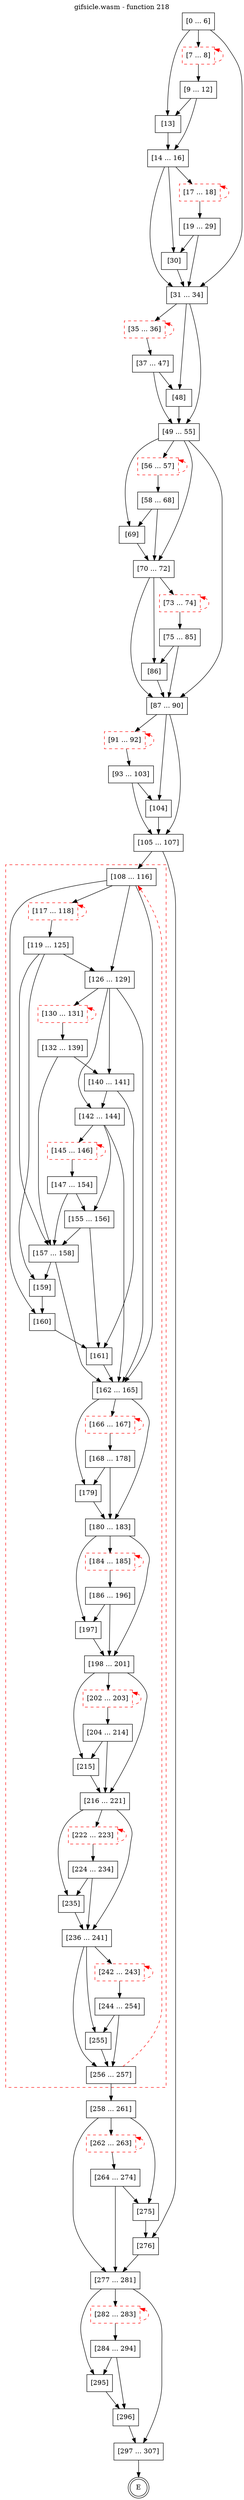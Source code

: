 digraph finite_state_machine {
    label = "gifsicle.wasm - function 218"
    labelloc =  t
    labelfontsize = 16
    labelfontcolor = black
    labelfontname = "Helvetica"
    node [shape = doublecircle]; E ;
    node [shape = box];
    node [shape=box, color=black, style=solid] 0[label="[0 ... 6]"]
    node [shape=box, color=red, style=dashed] 7[label="[7 ... 8]"]
    node [shape=box, color=black, style=solid] 9[label="[9 ... 12]"]
    node [shape=box, color=black, style=solid] 13[label="[13]"]
    node [shape=box, color=black, style=solid] 14[label="[14 ... 16]"]
    node [shape=box, color=red, style=dashed] 17[label="[17 ... 18]"]
    node [shape=box, color=black, style=solid] 19[label="[19 ... 29]"]
    node [shape=box, color=black, style=solid] 30[label="[30]"]
    node [shape=box, color=black, style=solid] 31[label="[31 ... 34]"]
    node [shape=box, color=red, style=dashed] 35[label="[35 ... 36]"]
    node [shape=box, color=black, style=solid] 37[label="[37 ... 47]"]
    node [shape=box, color=black, style=solid] 48[label="[48]"]
    node [shape=box, color=black, style=solid] 49[label="[49 ... 55]"]
    node [shape=box, color=red, style=dashed] 56[label="[56 ... 57]"]
    node [shape=box, color=black, style=solid] 58[label="[58 ... 68]"]
    node [shape=box, color=black, style=solid] 69[label="[69]"]
    node [shape=box, color=black, style=solid] 70[label="[70 ... 72]"]
    node [shape=box, color=red, style=dashed] 73[label="[73 ... 74]"]
    node [shape=box, color=black, style=solid] 75[label="[75 ... 85]"]
    node [shape=box, color=black, style=solid] 86[label="[86]"]
    node [shape=box, color=black, style=solid] 87[label="[87 ... 90]"]
    node [shape=box, color=red, style=dashed] 91[label="[91 ... 92]"]
    node [shape=box, color=black, style=solid] 93[label="[93 ... 103]"]
    node [shape=box, color=black, style=solid] 104[label="[104]"]
    node [shape=box, color=black, style=solid] 105[label="[105 ... 107]"]
    subgraph cluster_108{
    label = "";
    style = dashed color = red;
    node [shape=box, color=black, style=solid] 108[label="[108 ... 116]"]
    node [shape=box, color=red, style=dashed] 117[label="[117 ... 118]"]
    node [shape=box, color=black, style=solid] 119[label="[119 ... 125]"]
    node [shape=box, color=black, style=solid] 126[label="[126 ... 129]"]
    node [shape=box, color=red, style=dashed] 130[label="[130 ... 131]"]
    node [shape=box, color=black, style=solid] 132[label="[132 ... 139]"]
    node [shape=box, color=black, style=solid] 140[label="[140 ... 141]"]
    node [shape=box, color=black, style=solid] 142[label="[142 ... 144]"]
    node [shape=box, color=red, style=dashed] 145[label="[145 ... 146]"]
    node [shape=box, color=black, style=solid] 147[label="[147 ... 154]"]
    node [shape=box, color=black, style=solid] 155[label="[155 ... 156]"]
    node [shape=box, color=black, style=solid] 157[label="[157 ... 158]"]
    node [shape=box, color=black, style=solid] 159[label="[159]"]
    node [shape=box, color=black, style=solid] 160[label="[160]"]
    node [shape=box, color=black, style=solid] 161[label="[161]"]
    node [shape=box, color=black, style=solid] 162[label="[162 ... 165]"]
    node [shape=box, color=red, style=dashed] 166[label="[166 ... 167]"]
    node [shape=box, color=black, style=solid] 168[label="[168 ... 178]"]
    node [shape=box, color=black, style=solid] 179[label="[179]"]
    node [shape=box, color=black, style=solid] 180[label="[180 ... 183]"]
    node [shape=box, color=red, style=dashed] 184[label="[184 ... 185]"]
    node [shape=box, color=black, style=solid] 186[label="[186 ... 196]"]
    node [shape=box, color=black, style=solid] 197[label="[197]"]
    node [shape=box, color=black, style=solid] 198[label="[198 ... 201]"]
    node [shape=box, color=red, style=dashed] 202[label="[202 ... 203]"]
    node [shape=box, color=black, style=solid] 204[label="[204 ... 214]"]
    node [shape=box, color=black, style=solid] 215[label="[215]"]
    node [shape=box, color=black, style=solid] 216[label="[216 ... 221]"]
    node [shape=box, color=red, style=dashed] 222[label="[222 ... 223]"]
    node [shape=box, color=black, style=solid] 224[label="[224 ... 234]"]
    node [shape=box, color=black, style=solid] 235[label="[235]"]
    node [shape=box, color=black, style=solid] 236[label="[236 ... 241]"]
    node [shape=box, color=red, style=dashed] 242[label="[242 ... 243]"]
    node [shape=box, color=black, style=solid] 244[label="[244 ... 254]"]
    node [shape=box, color=black, style=solid] 255[label="[255]"]
    node [shape=box, color=black, style=solid] 256[label="[256 ... 257]"]
    }
    node [shape=box, color=black, style=solid] 258[label="[258 ... 261]"]
    node [shape=box, color=red, style=dashed] 262[label="[262 ... 263]"]
    node [shape=box, color=black, style=solid] 264[label="[264 ... 274]"]
    node [shape=box, color=black, style=solid] 275[label="[275]"]
    node [shape=box, color=black, style=solid] 276[label="[276]"]
    node [shape=box, color=black, style=solid] 277[label="[277 ... 281]"]
    node [shape=box, color=red, style=dashed] 282[label="[282 ... 283]"]
    node [shape=box, color=black, style=solid] 284[label="[284 ... 294]"]
    node [shape=box, color=black, style=solid] 295[label="[295]"]
    node [shape=box, color=black, style=solid] 296[label="[296]"]
    node [shape=box, color=black, style=solid] 297[label="[297 ... 307]"]
    0 -> 7;
    0 -> 13;
    0 -> 31;
    7 -> 9;
    7 -> 7[style="dashed" color="red" dir=back];
    9 -> 13;
    9 -> 14;
    13 -> 14;
    14 -> 17;
    14 -> 30;
    14 -> 31;
    17 -> 19;
    17 -> 17[style="dashed" color="red" dir=back];
    19 -> 30;
    19 -> 31;
    30 -> 31;
    31 -> 35;
    31 -> 48;
    31 -> 49;
    35 -> 37;
    35 -> 35[style="dashed" color="red" dir=back];
    37 -> 48;
    37 -> 49;
    48 -> 49;
    49 -> 56;
    49 -> 69;
    49 -> 70;
    49 -> 87;
    56 -> 58;
    56 -> 56[style="dashed" color="red" dir=back];
    58 -> 69;
    58 -> 70;
    69 -> 70;
    70 -> 73;
    70 -> 86;
    70 -> 87;
    73 -> 75;
    73 -> 73[style="dashed" color="red" dir=back];
    75 -> 86;
    75 -> 87;
    86 -> 87;
    87 -> 91;
    87 -> 104;
    87 -> 105;
    91 -> 93;
    91 -> 91[style="dashed" color="red" dir=back];
    93 -> 104;
    93 -> 105;
    104 -> 105;
    105 -> 108;
    105 -> 276;
    108 -> 117;
    108 -> 126;
    108 -> 160;
    108 -> 162;
    117 -> 119;
    117 -> 117[style="dashed" color="red" dir=back];
    119 -> 126;
    119 -> 157;
    119 -> 159;
    126 -> 130;
    126 -> 140;
    126 -> 142;
    126 -> 162;
    130 -> 132;
    130 -> 130[style="dashed" color="red" dir=back];
    132 -> 140;
    132 -> 157;
    140 -> 142;
    140 -> 161;
    142 -> 145;
    142 -> 155;
    142 -> 162;
    145 -> 147;
    145 -> 145[style="dashed" color="red" dir=back];
    147 -> 155;
    147 -> 157;
    155 -> 157;
    155 -> 161;
    157 -> 159;
    157 -> 162;
    159 -> 160;
    160 -> 161;
    161 -> 162;
    162 -> 166;
    162 -> 179;
    162 -> 180;
    166 -> 168;
    166 -> 166[style="dashed" color="red" dir=back];
    168 -> 179;
    168 -> 180;
    179 -> 180;
    180 -> 184;
    180 -> 197;
    180 -> 198;
    184 -> 186;
    184 -> 184[style="dashed" color="red" dir=back];
    186 -> 197;
    186 -> 198;
    197 -> 198;
    198 -> 202;
    198 -> 215;
    198 -> 216;
    202 -> 204;
    202 -> 202[style="dashed" color="red" dir=back];
    204 -> 215;
    204 -> 216;
    215 -> 216;
    216 -> 222;
    216 -> 235;
    216 -> 236;
    222 -> 224;
    222 -> 222[style="dashed" color="red" dir=back];
    224 -> 235;
    224 -> 236;
    235 -> 236;
    236 -> 242;
    236 -> 255;
    236 -> 256;
    242 -> 244;
    242 -> 242[style="dashed" color="red" dir=back];
    244 -> 255;
    244 -> 256;
    255 -> 256;
    256 -> 108[style="dashed" color="red"];
    256 -> 258;
    258 -> 262;
    258 -> 275;
    258 -> 277;
    262 -> 264;
    262 -> 262[style="dashed" color="red" dir=back];
    264 -> 275;
    264 -> 277;
    275 -> 276;
    276 -> 277;
    277 -> 282;
    277 -> 295;
    277 -> 297;
    282 -> 284;
    282 -> 282[style="dashed" color="red" dir=back];
    284 -> 295;
    284 -> 296;
    295 -> 296;
    296 -> 297;
    297 -> E;
}

